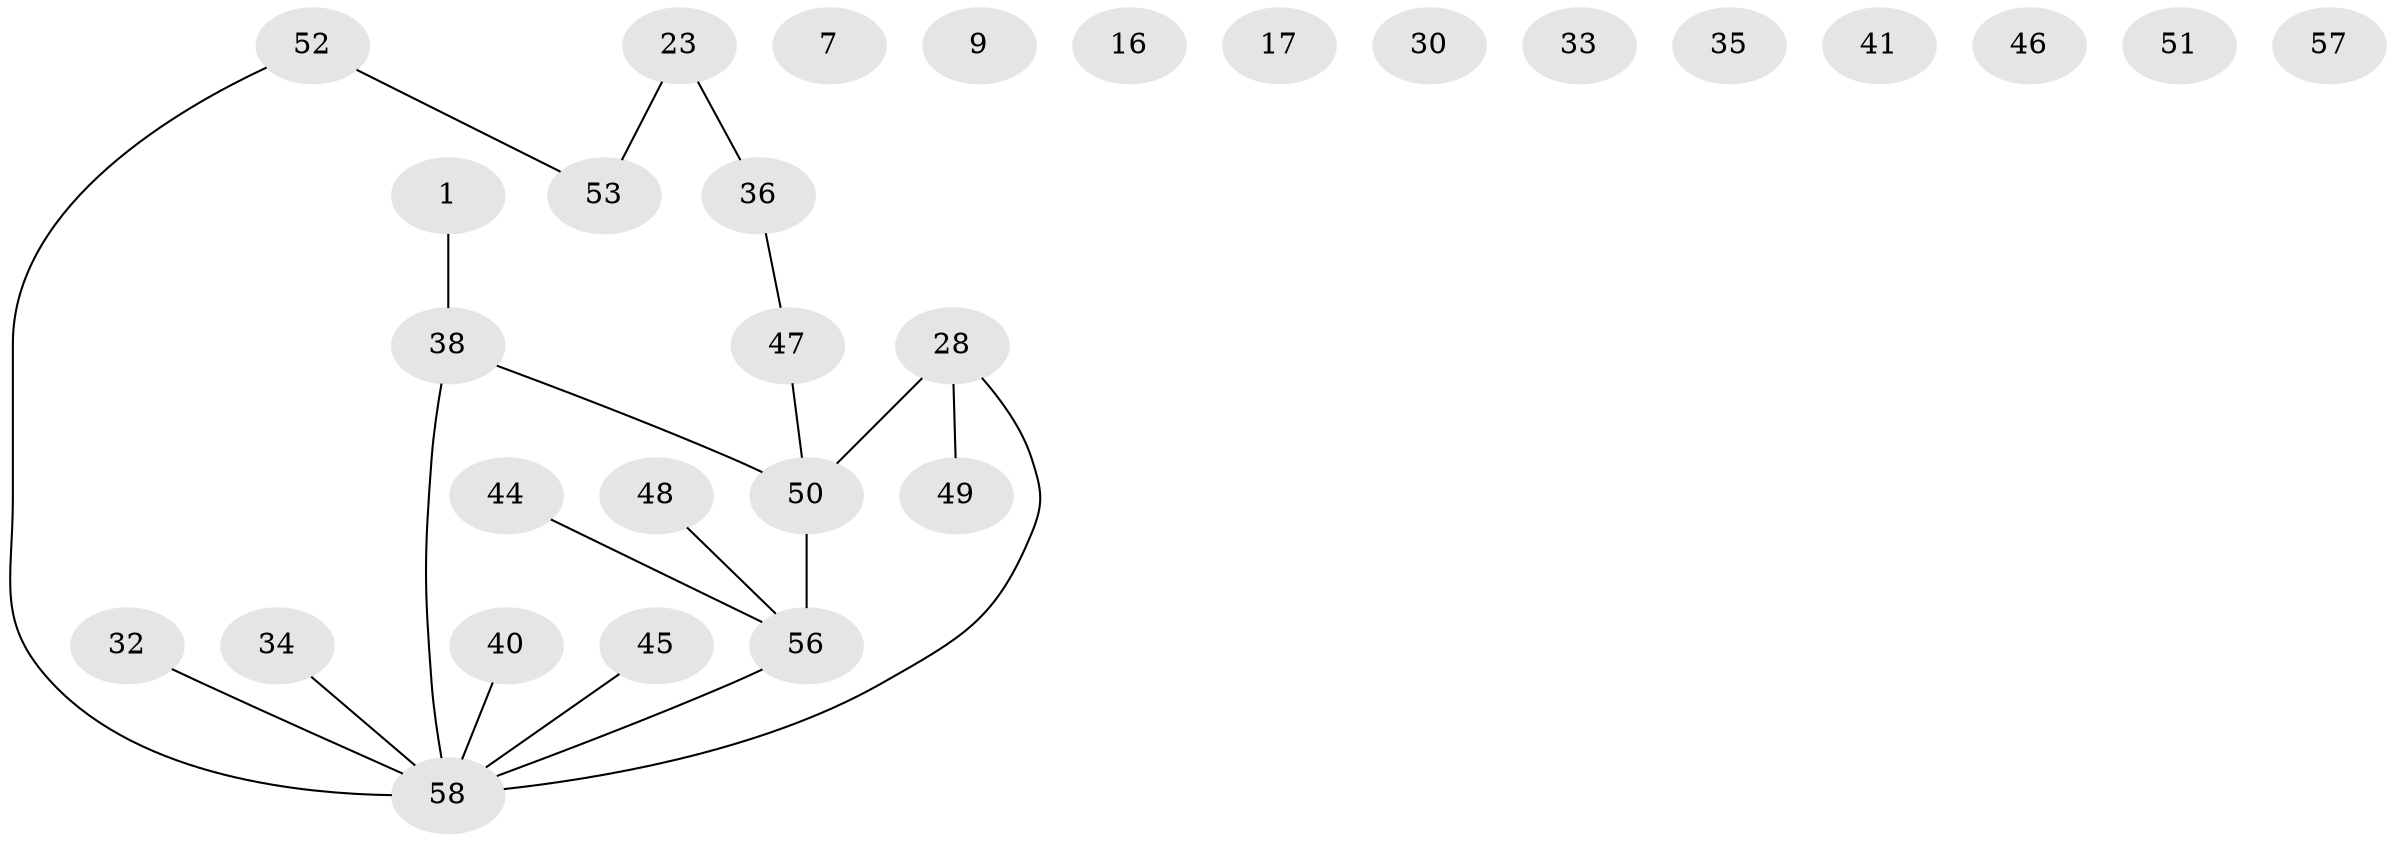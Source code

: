 // original degree distribution, {1: 0.3103448275862069, 2: 0.20689655172413793, 3: 0.22413793103448276, 0: 0.15517241379310345, 4: 0.08620689655172414, 5: 0.017241379310344827}
// Generated by graph-tools (version 1.1) at 2025/39/03/09/25 04:39:00]
// undirected, 29 vertices, 20 edges
graph export_dot {
graph [start="1"]
  node [color=gray90,style=filled];
  1;
  7;
  9;
  16 [super="+3"];
  17;
  23 [super="+12"];
  28;
  30;
  32;
  33;
  34;
  35;
  36;
  38 [super="+19"];
  40;
  41;
  44;
  45;
  46;
  47 [super="+8"];
  48 [super="+2"];
  49 [super="+11+20"];
  50 [super="+5+10"];
  51 [super="+18"];
  52;
  53;
  56 [super="+39+43"];
  57;
  58 [super="+14+15+22+55+54"];
  1 -- 38;
  23 -- 36;
  23 -- 53;
  28 -- 49;
  28 -- 50 [weight=2];
  28 -- 58;
  32 -- 58;
  34 -- 58;
  36 -- 47;
  38 -- 50 [weight=2];
  38 -- 58 [weight=2];
  40 -- 58;
  44 -- 56;
  45 -- 58;
  47 -- 50;
  48 -- 56;
  50 -- 56;
  52 -- 53;
  52 -- 58;
  56 -- 58 [weight=2];
}
